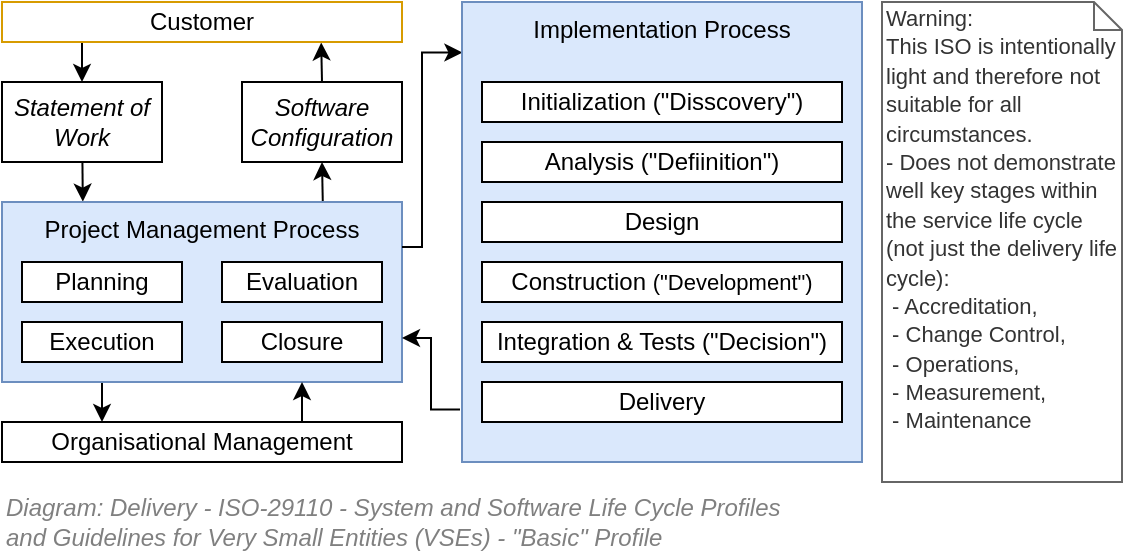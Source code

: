 <mxfile compressed="false" version="17.5.0" type="google">
  <diagram id="D4FWViYs5BcG7JHKPlc3" name="ISO-29110-Basic Profile">
    <mxGraphModel grid="1" page="1" gridSize="10" guides="1" tooltips="1" connect="1" arrows="1" fold="1" pageScale="1" pageWidth="827" pageHeight="1169" math="0" shadow="0">
      <root>
        <mxCell id="bAPJZzLq3WR4gD21-JhD-0" />
        <mxCell id="bAPJZzLq3WR4gD21-JhD-1" parent="bAPJZzLq3WR4gD21-JhD-0" />
        <mxCell id="bAPJZzLq3WR4gD21-JhD-2" style="edgeStyle=orthogonalEdgeStyle;rounded=0;orthogonalLoop=1;jettySize=auto;html=1;entryX=0.202;entryY=-0.002;entryDx=0;entryDy=0;entryPerimeter=0;" edge="1" parent="bAPJZzLq3WR4gD21-JhD-1" target="bAPJZzLq3WR4gD21-JhD-6">
          <mxGeometry relative="1" as="geometry">
            <mxPoint x="160.034" y="260.0" as="sourcePoint" />
          </mxGeometry>
        </mxCell>
        <mxCell id="bAPJZzLq3WR4gD21-JhD-3" style="edgeStyle=orthogonalEdgeStyle;rounded=0;orthogonalLoop=1;jettySize=auto;html=1;entryX=0.798;entryY=1.012;entryDx=0;entryDy=0;exitX=0.5;exitY=0;exitDx=0;exitDy=0;entryPerimeter=0;" edge="1" parent="bAPJZzLq3WR4gD21-JhD-1" source="bAPJZzLq3WR4gD21-JhD-25" target="bAPJZzLq3WR4gD21-JhD-8">
          <mxGeometry relative="1" as="geometry">
            <mxPoint x="280.034" y="230.0" as="sourcePoint" />
          </mxGeometry>
        </mxCell>
        <mxCell id="bAPJZzLq3WR4gD21-JhD-4" style="edgeStyle=orthogonalEdgeStyle;rounded=0;orthogonalLoop=1;jettySize=auto;html=1;entryX=0.25;entryY=0;entryDx=0;entryDy=0;exitX=0.25;exitY=1;exitDx=0;exitDy=0;" edge="1" parent="bAPJZzLq3WR4gD21-JhD-1" source="bAPJZzLq3WR4gD21-JhD-6" target="bAPJZzLq3WR4gD21-JhD-15">
          <mxGeometry relative="1" as="geometry" />
        </mxCell>
        <mxCell id="bAPJZzLq3WR4gD21-JhD-5" style="edgeStyle=orthogonalEdgeStyle;rounded=0;orthogonalLoop=1;jettySize=auto;html=1;entryX=0.5;entryY=1;entryDx=0;entryDy=0;exitX=0.802;exitY=0.005;exitDx=0;exitDy=0;exitPerimeter=0;" edge="1" parent="bAPJZzLq3WR4gD21-JhD-1" source="bAPJZzLq3WR4gD21-JhD-6" target="bAPJZzLq3WR4gD21-JhD-25">
          <mxGeometry relative="1" as="geometry">
            <mxPoint x="280" y="260.0" as="targetPoint" />
          </mxGeometry>
        </mxCell>
        <mxCell id="bAPJZzLq3WR4gD21-JhD-6" value="Project Management Process" style="rounded=0;whiteSpace=wrap;html=1;align=center;verticalAlign=top;container=1;collapsible=0;fillColor=#dae8fc;strokeColor=#6c8ebf;" vertex="1" parent="bAPJZzLq3WR4gD21-JhD-1">
          <mxGeometry x="120" y="300" width="200" height="90" as="geometry" />
        </mxCell>
        <mxCell id="bAPJZzLq3WR4gD21-JhD-7" style="edgeStyle=orthogonalEdgeStyle;rounded=0;orthogonalLoop=1;jettySize=auto;html=1;exitX=0.25;exitY=1;exitDx=0;exitDy=0;entryX=0.5;entryY=0;entryDx=0;entryDy=0;" edge="1" parent="bAPJZzLq3WR4gD21-JhD-1" source="bAPJZzLq3WR4gD21-JhD-8" target="bAPJZzLq3WR4gD21-JhD-24">
          <mxGeometry relative="1" as="geometry">
            <mxPoint x="160.034" y="230.0" as="targetPoint" />
          </mxGeometry>
        </mxCell>
        <mxCell id="bAPJZzLq3WR4gD21-JhD-8" value="Customer" style="rounded=0;whiteSpace=wrap;html=1;align=center;strokeColor=#d79b00;fillColor=none;" vertex="1" parent="bAPJZzLq3WR4gD21-JhD-1">
          <mxGeometry x="120" y="200" width="200" height="20" as="geometry" />
        </mxCell>
        <mxCell id="bAPJZzLq3WR4gD21-JhD-9" value="Planning" style="rounded=0;whiteSpace=wrap;html=1;align=center;" vertex="1" parent="bAPJZzLq3WR4gD21-JhD-1">
          <mxGeometry x="130" y="330" width="80" height="20" as="geometry" />
        </mxCell>
        <mxCell id="bAPJZzLq3WR4gD21-JhD-10" style="edgeStyle=orthogonalEdgeStyle;rounded=0;orthogonalLoop=1;jettySize=auto;html=1;entryX=0.001;entryY=0.11;entryDx=0;entryDy=0;exitX=1;exitY=0.25;exitDx=0;exitDy=0;entryPerimeter=0;" edge="1" parent="bAPJZzLq3WR4gD21-JhD-1" source="bAPJZzLq3WR4gD21-JhD-6" target="bAPJZzLq3WR4gD21-JhD-17">
          <mxGeometry relative="1" as="geometry">
            <Array as="points">
              <mxPoint x="330" y="323" />
              <mxPoint x="330" y="225" />
            </Array>
          </mxGeometry>
        </mxCell>
        <mxCell id="bAPJZzLq3WR4gD21-JhD-11" value="Evaluation" style="rounded=0;whiteSpace=wrap;html=1;align=center;" vertex="1" parent="bAPJZzLq3WR4gD21-JhD-1">
          <mxGeometry x="230" y="330" width="80" height="20" as="geometry" />
        </mxCell>
        <mxCell id="bAPJZzLq3WR4gD21-JhD-12" value="Execution" style="rounded=0;whiteSpace=wrap;html=1;align=center;" vertex="1" parent="bAPJZzLq3WR4gD21-JhD-1">
          <mxGeometry x="130" y="360" width="80" height="20" as="geometry" />
        </mxCell>
        <mxCell id="bAPJZzLq3WR4gD21-JhD-13" value="Closure" style="rounded=0;whiteSpace=wrap;html=1;align=center;" vertex="1" parent="bAPJZzLq3WR4gD21-JhD-1">
          <mxGeometry x="230" y="360" width="80" height="20" as="geometry" />
        </mxCell>
        <mxCell id="bAPJZzLq3WR4gD21-JhD-14" style="edgeStyle=orthogonalEdgeStyle;rounded=0;orthogonalLoop=1;jettySize=auto;html=1;entryX=0.75;entryY=1;entryDx=0;entryDy=0;exitX=0.75;exitY=0;exitDx=0;exitDy=0;" edge="1" parent="bAPJZzLq3WR4gD21-JhD-1" source="bAPJZzLq3WR4gD21-JhD-15" target="bAPJZzLq3WR4gD21-JhD-6">
          <mxGeometry relative="1" as="geometry" />
        </mxCell>
        <mxCell id="bAPJZzLq3WR4gD21-JhD-15" value="Organisational Management" style="rounded=0;whiteSpace=wrap;html=1;align=center;" vertex="1" parent="bAPJZzLq3WR4gD21-JhD-1">
          <mxGeometry x="120" y="410" width="200" height="20" as="geometry" />
        </mxCell>
        <mxCell id="bAPJZzLq3WR4gD21-JhD-16" style="edgeStyle=elbowEdgeStyle;rounded=0;orthogonalLoop=1;jettySize=auto;html=1;exitX=-0.005;exitY=0.886;exitDx=0;exitDy=0;exitPerimeter=0;" edge="1" parent="bAPJZzLq3WR4gD21-JhD-1" source="bAPJZzLq3WR4gD21-JhD-17">
          <mxGeometry relative="1" as="geometry">
            <mxPoint x="320" y="368" as="targetPoint" />
            <Array as="points" />
          </mxGeometry>
        </mxCell>
        <mxCell id="bAPJZzLq3WR4gD21-JhD-17" value="Implementation Process" style="rounded=0;whiteSpace=wrap;html=1;align=center;verticalAlign=top;dropTarget=0;container=1;collapsible=0;recursiveResize=0;fillColor=#dae8fc;strokeColor=#6c8ebf;" vertex="1" parent="bAPJZzLq3WR4gD21-JhD-1">
          <mxGeometry x="350" y="200" width="200" height="230" as="geometry" />
        </mxCell>
        <mxCell id="bAPJZzLq3WR4gD21-JhD-18" value="Initialization (&quot;Disscovery&quot;)" style="rounded=0;whiteSpace=wrap;html=1;align=center;" vertex="1" parent="bAPJZzLq3WR4gD21-JhD-1">
          <mxGeometry x="360" y="240" width="180" height="20" as="geometry" />
        </mxCell>
        <mxCell id="bAPJZzLq3WR4gD21-JhD-19" value="Analysis (&quot;Defiinition&quot;)" style="rounded=0;whiteSpace=wrap;html=1;align=center;" vertex="1" parent="bAPJZzLq3WR4gD21-JhD-1">
          <mxGeometry x="360" y="270" width="180" height="20" as="geometry" />
        </mxCell>
        <mxCell id="bAPJZzLq3WR4gD21-JhD-20" value="Design" style="rounded=0;whiteSpace=wrap;html=1;align=center;" vertex="1" parent="bAPJZzLq3WR4gD21-JhD-1">
          <mxGeometry x="360" y="300" width="180" height="20" as="geometry" />
        </mxCell>
        <mxCell id="bAPJZzLq3WR4gD21-JhD-21" value="Construction&amp;nbsp;&lt;font style=&quot;font-size: 11px&quot;&gt;(&lt;font style=&quot;font-size: 11px&quot;&gt;&quot;Development&quot;&lt;/font&gt;)&lt;/font&gt;" style="rounded=0;whiteSpace=wrap;html=1;align=center;" vertex="1" parent="bAPJZzLq3WR4gD21-JhD-1">
          <mxGeometry x="360" y="330" width="180" height="20" as="geometry" />
        </mxCell>
        <mxCell id="bAPJZzLq3WR4gD21-JhD-22" value="&lt;p style=&quot;line-height: 90%&quot;&gt;Integration &amp;amp; Tests (&quot;Decision&quot;)&lt;/p&gt;" style="rounded=0;whiteSpace=wrap;html=1;align=center;" vertex="1" parent="bAPJZzLq3WR4gD21-JhD-1">
          <mxGeometry x="360" y="360" width="180" height="20" as="geometry" />
        </mxCell>
        <mxCell id="bAPJZzLq3WR4gD21-JhD-23" value="Delivery" style="rounded=0;whiteSpace=wrap;html=1;align=center;" vertex="1" parent="bAPJZzLq3WR4gD21-JhD-1">
          <mxGeometry x="360" y="390" width="170" height="20" as="geometry" />
        </mxCell>
        <mxCell id="bAPJZzLq3WR4gD21-JhD-24" value="Statement of Work" style="rounded=0;whiteSpace=wrap;html=1;align=center;fontStyle=2" vertex="1" parent="bAPJZzLq3WR4gD21-JhD-1">
          <mxGeometry x="120" y="240" width="80" height="40" as="geometry" />
        </mxCell>
        <mxCell id="bAPJZzLq3WR4gD21-JhD-25" value="Software Configuration" style="rounded=0;whiteSpace=wrap;html=1;align=center;fontStyle=2" vertex="1" parent="bAPJZzLq3WR4gD21-JhD-1">
          <mxGeometry x="240" y="240" width="80" height="40" as="geometry" />
        </mxCell>
        <mxCell id="bAPJZzLq3WR4gD21-JhD-26" value="Delivery" style="rounded=0;whiteSpace=wrap;html=1;align=center;" vertex="1" parent="bAPJZzLq3WR4gD21-JhD-1">
          <mxGeometry x="360" y="390" width="180" height="20" as="geometry" />
        </mxCell>
        <mxCell id="bAPJZzLq3WR4gD21-JhD-27" value="&lt;font style=&quot;font-size: 11px&quot;&gt;Warning:&amp;nbsp;&lt;br&gt;This ISO is intentionally light and therefore not suitable for all circumstances.&amp;nbsp;&lt;br&gt;- Does not demonstrate well key stages within the service life cycle (not just the delivery life cycle):&amp;nbsp;&lt;br&gt;&amp;nbsp;- Accreditation,&lt;br&gt;&amp;nbsp;- Change Control, &lt;br&gt;&amp;nbsp;- Operations,&amp;nbsp; &lt;br&gt;&amp;nbsp;- Measurement,&amp;nbsp;&lt;br&gt;&amp;nbsp;-&amp;nbsp;Maintenance&lt;/font&gt;" style="shape=note;whiteSpace=wrap;html=1;size=14;verticalAlign=top;align=left;spacingTop=-6;fillColor=none;strokeColor=#666666;fontColor=#333333;" vertex="1" parent="bAPJZzLq3WR4gD21-JhD-1">
          <mxGeometry x="560" y="200" width="120" height="240" as="geometry" />
        </mxCell>
        <mxCell id="bAPJZzLq3WR4gD21-JhD-28" value="&lt;font style=&quot;font-size: 12px&quot;&gt;Diagram: Delivery - ISO-29110 - System and Software Life Cycle Profiles &lt;br&gt;and Guidelines for Very Small Entities (VSEs) - &quot;Basic&quot; Profile&lt;/font&gt;" style="text;strokeColor=none;fillColor=none;html=1;fontSize=12;fontStyle=2;verticalAlign=middle;align=left;shadow=0;glass=0;comic=0;opacity=30;fontColor=#808080;" vertex="1" parent="bAPJZzLq3WR4gD21-JhD-1">
          <mxGeometry x="120" y="450" width="558" height="20" as="geometry" />
        </mxCell>
      </root>
    </mxGraphModel>
  </diagram>
</mxfile>

